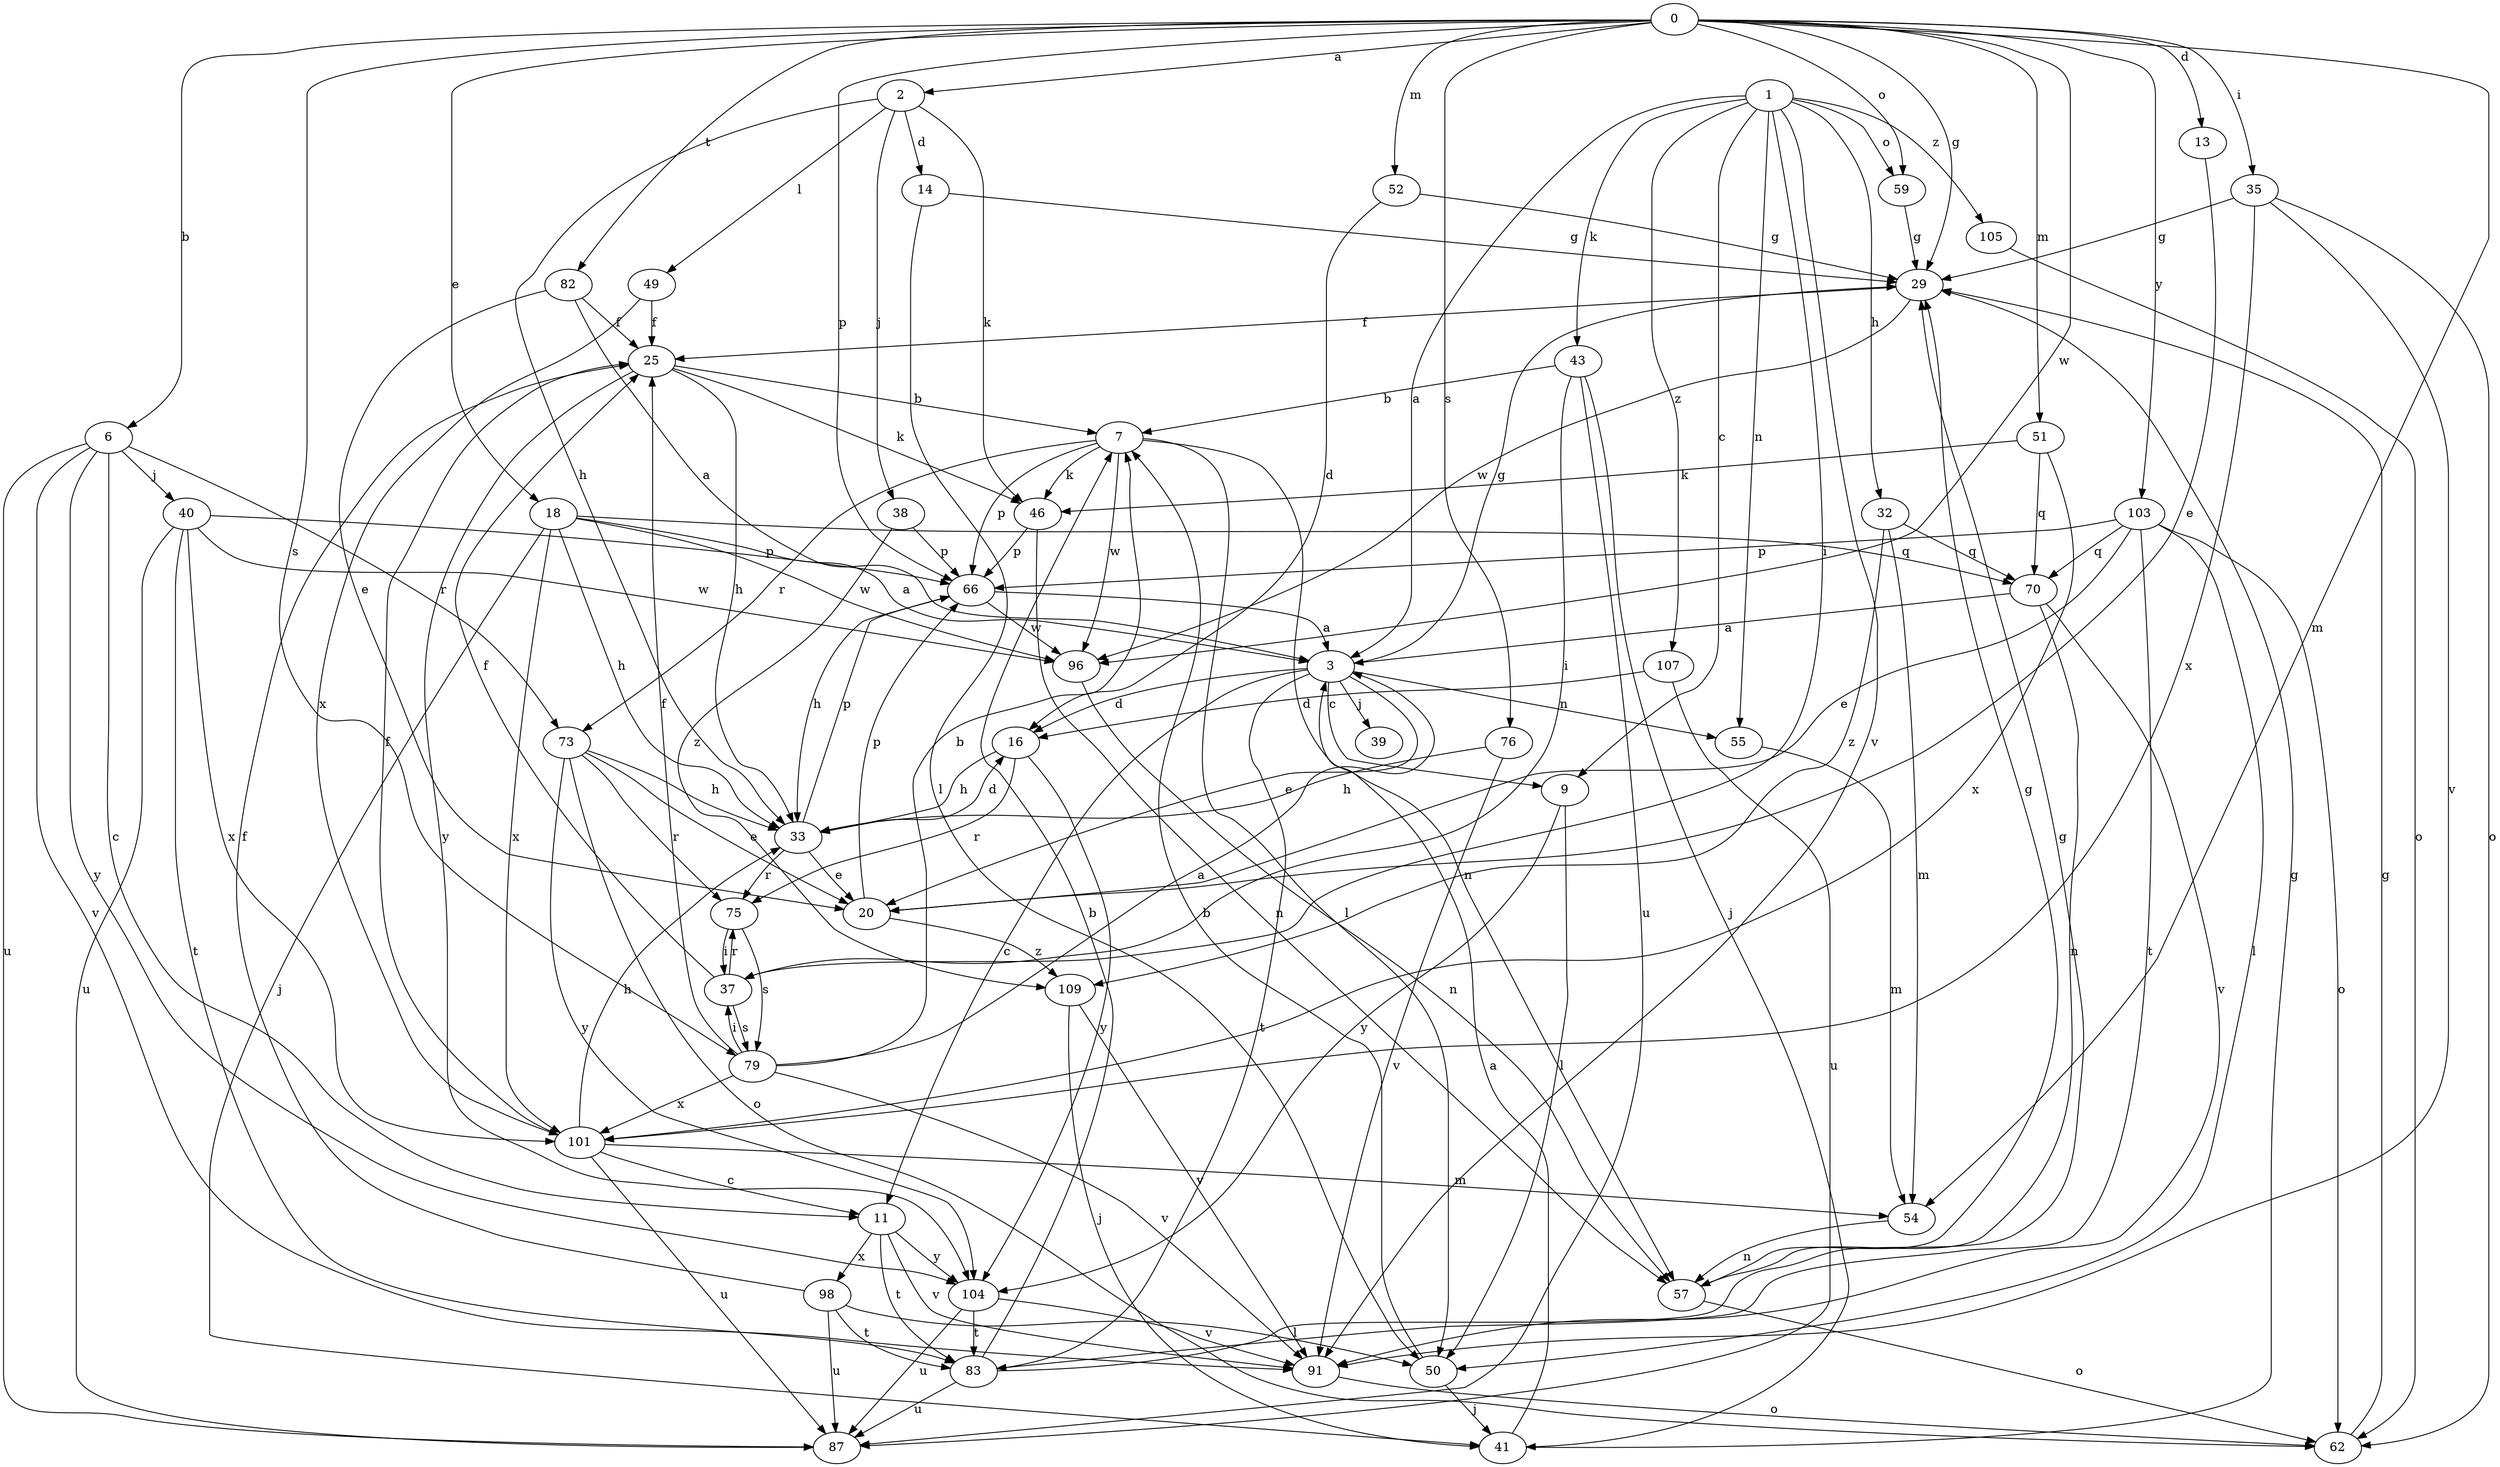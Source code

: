 strict digraph  {
0;
1;
2;
3;
6;
7;
9;
11;
13;
14;
16;
18;
20;
25;
29;
32;
33;
35;
37;
38;
39;
40;
41;
43;
46;
49;
50;
51;
52;
54;
55;
57;
59;
62;
66;
70;
73;
75;
76;
79;
82;
83;
87;
91;
96;
98;
101;
103;
104;
105;
107;
109;
0 -> 2  [label=a];
0 -> 6  [label=b];
0 -> 13  [label=d];
0 -> 18  [label=e];
0 -> 29  [label=g];
0 -> 35  [label=i];
0 -> 51  [label=m];
0 -> 52  [label=m];
0 -> 54  [label=m];
0 -> 59  [label=o];
0 -> 66  [label=p];
0 -> 76  [label=s];
0 -> 79  [label=s];
0 -> 82  [label=t];
0 -> 96  [label=w];
0 -> 103  [label=y];
1 -> 3  [label=a];
1 -> 9  [label=c];
1 -> 32  [label=h];
1 -> 37  [label=i];
1 -> 43  [label=k];
1 -> 55  [label=n];
1 -> 59  [label=o];
1 -> 91  [label=v];
1 -> 105  [label=z];
1 -> 107  [label=z];
2 -> 14  [label=d];
2 -> 33  [label=h];
2 -> 38  [label=j];
2 -> 46  [label=k];
2 -> 49  [label=l];
3 -> 9  [label=c];
3 -> 11  [label=c];
3 -> 16  [label=d];
3 -> 20  [label=e];
3 -> 29  [label=g];
3 -> 39  [label=j];
3 -> 55  [label=n];
3 -> 83  [label=t];
6 -> 11  [label=c];
6 -> 40  [label=j];
6 -> 73  [label=r];
6 -> 87  [label=u];
6 -> 91  [label=v];
6 -> 104  [label=y];
7 -> 46  [label=k];
7 -> 50  [label=l];
7 -> 57  [label=n];
7 -> 66  [label=p];
7 -> 73  [label=r];
7 -> 96  [label=w];
9 -> 50  [label=l];
9 -> 104  [label=y];
11 -> 83  [label=t];
11 -> 91  [label=v];
11 -> 98  [label=x];
11 -> 104  [label=y];
13 -> 20  [label=e];
14 -> 29  [label=g];
14 -> 50  [label=l];
16 -> 33  [label=h];
16 -> 75  [label=r];
16 -> 104  [label=y];
18 -> 3  [label=a];
18 -> 33  [label=h];
18 -> 41  [label=j];
18 -> 70  [label=q];
18 -> 96  [label=w];
18 -> 101  [label=x];
20 -> 66  [label=p];
20 -> 109  [label=z];
25 -> 7  [label=b];
25 -> 33  [label=h];
25 -> 46  [label=k];
25 -> 104  [label=y];
29 -> 25  [label=f];
29 -> 96  [label=w];
32 -> 54  [label=m];
32 -> 70  [label=q];
32 -> 109  [label=z];
33 -> 16  [label=d];
33 -> 20  [label=e];
33 -> 66  [label=p];
33 -> 75  [label=r];
35 -> 29  [label=g];
35 -> 62  [label=o];
35 -> 91  [label=v];
35 -> 101  [label=x];
37 -> 25  [label=f];
37 -> 75  [label=r];
37 -> 79  [label=s];
38 -> 66  [label=p];
38 -> 109  [label=z];
40 -> 66  [label=p];
40 -> 83  [label=t];
40 -> 87  [label=u];
40 -> 96  [label=w];
40 -> 101  [label=x];
41 -> 3  [label=a];
41 -> 29  [label=g];
43 -> 7  [label=b];
43 -> 37  [label=i];
43 -> 41  [label=j];
43 -> 87  [label=u];
46 -> 57  [label=n];
46 -> 66  [label=p];
49 -> 25  [label=f];
49 -> 101  [label=x];
50 -> 7  [label=b];
50 -> 41  [label=j];
51 -> 46  [label=k];
51 -> 70  [label=q];
51 -> 101  [label=x];
52 -> 16  [label=d];
52 -> 29  [label=g];
54 -> 57  [label=n];
55 -> 54  [label=m];
57 -> 29  [label=g];
57 -> 62  [label=o];
59 -> 29  [label=g];
62 -> 29  [label=g];
66 -> 3  [label=a];
66 -> 33  [label=h];
66 -> 96  [label=w];
70 -> 3  [label=a];
70 -> 57  [label=n];
70 -> 91  [label=v];
73 -> 20  [label=e];
73 -> 33  [label=h];
73 -> 62  [label=o];
73 -> 75  [label=r];
73 -> 104  [label=y];
75 -> 37  [label=i];
75 -> 79  [label=s];
76 -> 33  [label=h];
76 -> 91  [label=v];
79 -> 3  [label=a];
79 -> 7  [label=b];
79 -> 25  [label=f];
79 -> 37  [label=i];
79 -> 91  [label=v];
79 -> 101  [label=x];
82 -> 3  [label=a];
82 -> 20  [label=e];
82 -> 25  [label=f];
83 -> 7  [label=b];
83 -> 29  [label=g];
83 -> 87  [label=u];
91 -> 62  [label=o];
96 -> 57  [label=n];
98 -> 25  [label=f];
98 -> 50  [label=l];
98 -> 83  [label=t];
98 -> 87  [label=u];
101 -> 11  [label=c];
101 -> 25  [label=f];
101 -> 33  [label=h];
101 -> 54  [label=m];
101 -> 87  [label=u];
103 -> 20  [label=e];
103 -> 50  [label=l];
103 -> 62  [label=o];
103 -> 66  [label=p];
103 -> 70  [label=q];
103 -> 83  [label=t];
104 -> 83  [label=t];
104 -> 87  [label=u];
104 -> 91  [label=v];
105 -> 62  [label=o];
107 -> 16  [label=d];
107 -> 87  [label=u];
109 -> 41  [label=j];
109 -> 91  [label=v];
}

